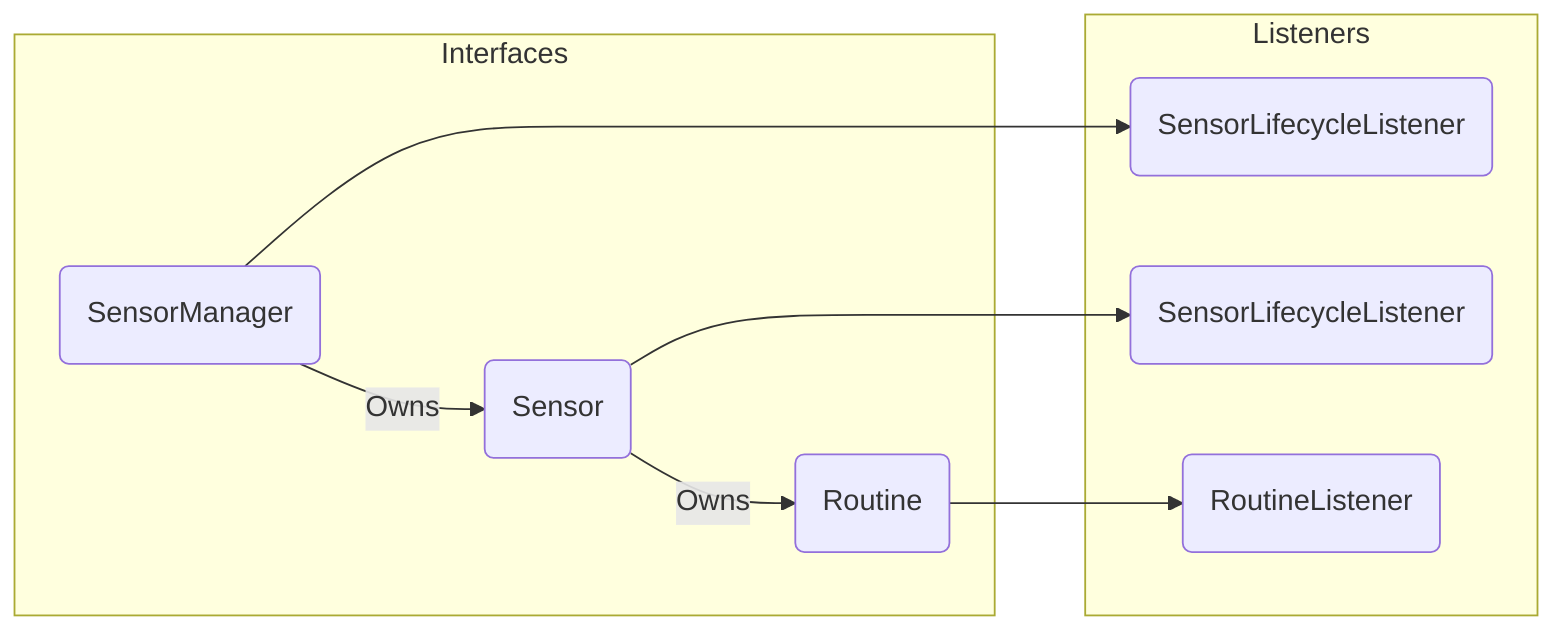 graph LR
subgraph Interfaces
SM(SensorManager)
S(Sensor)
R(Routine)
end
subgraph Listeners
SLL-SM(SensorLifecycleListener)
SLL-S(SensorLifecycleListener)
RL(RoutineListener)
end
S --> SLL-S
SM --> SLL-SM
R --> RL
SM --Owns--> S
S --Owns--> R